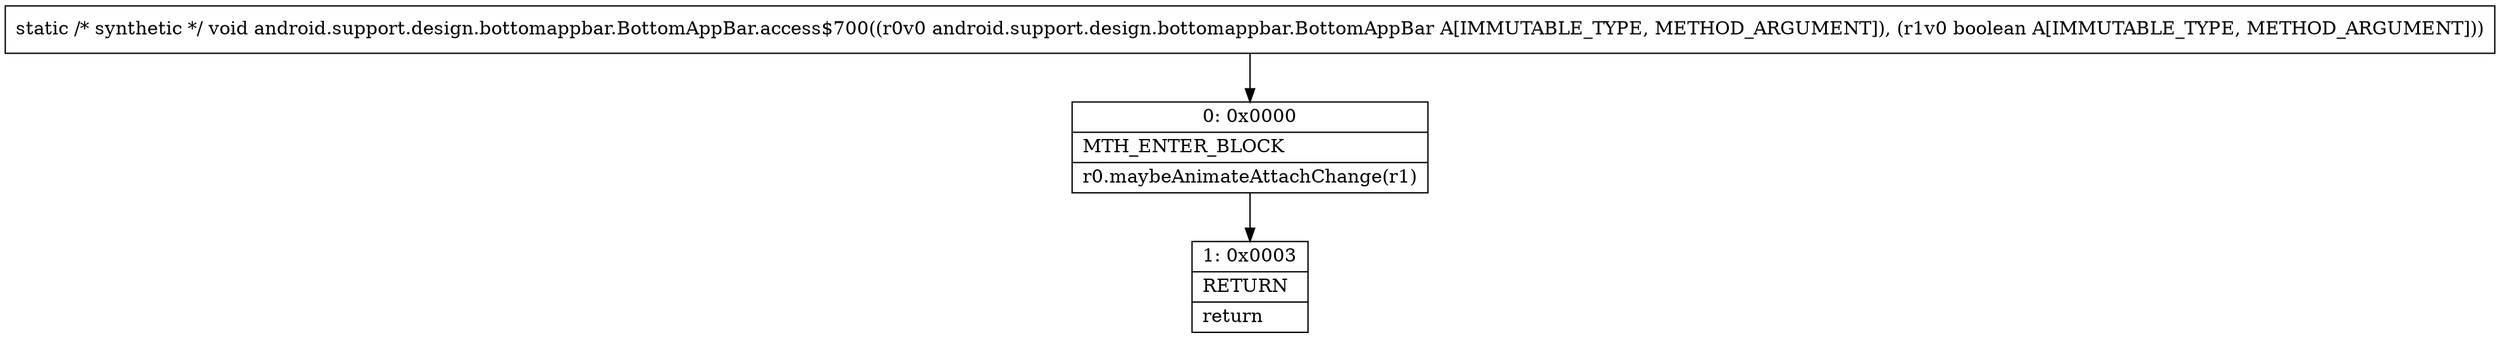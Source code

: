 digraph "CFG forandroid.support.design.bottomappbar.BottomAppBar.access$700(Landroid\/support\/design\/bottomappbar\/BottomAppBar;Z)V" {
Node_0 [shape=record,label="{0\:\ 0x0000|MTH_ENTER_BLOCK\l|r0.maybeAnimateAttachChange(r1)\l}"];
Node_1 [shape=record,label="{1\:\ 0x0003|RETURN\l|return\l}"];
MethodNode[shape=record,label="{static \/* synthetic *\/ void android.support.design.bottomappbar.BottomAppBar.access$700((r0v0 android.support.design.bottomappbar.BottomAppBar A[IMMUTABLE_TYPE, METHOD_ARGUMENT]), (r1v0 boolean A[IMMUTABLE_TYPE, METHOD_ARGUMENT])) }"];
MethodNode -> Node_0;
Node_0 -> Node_1;
}

